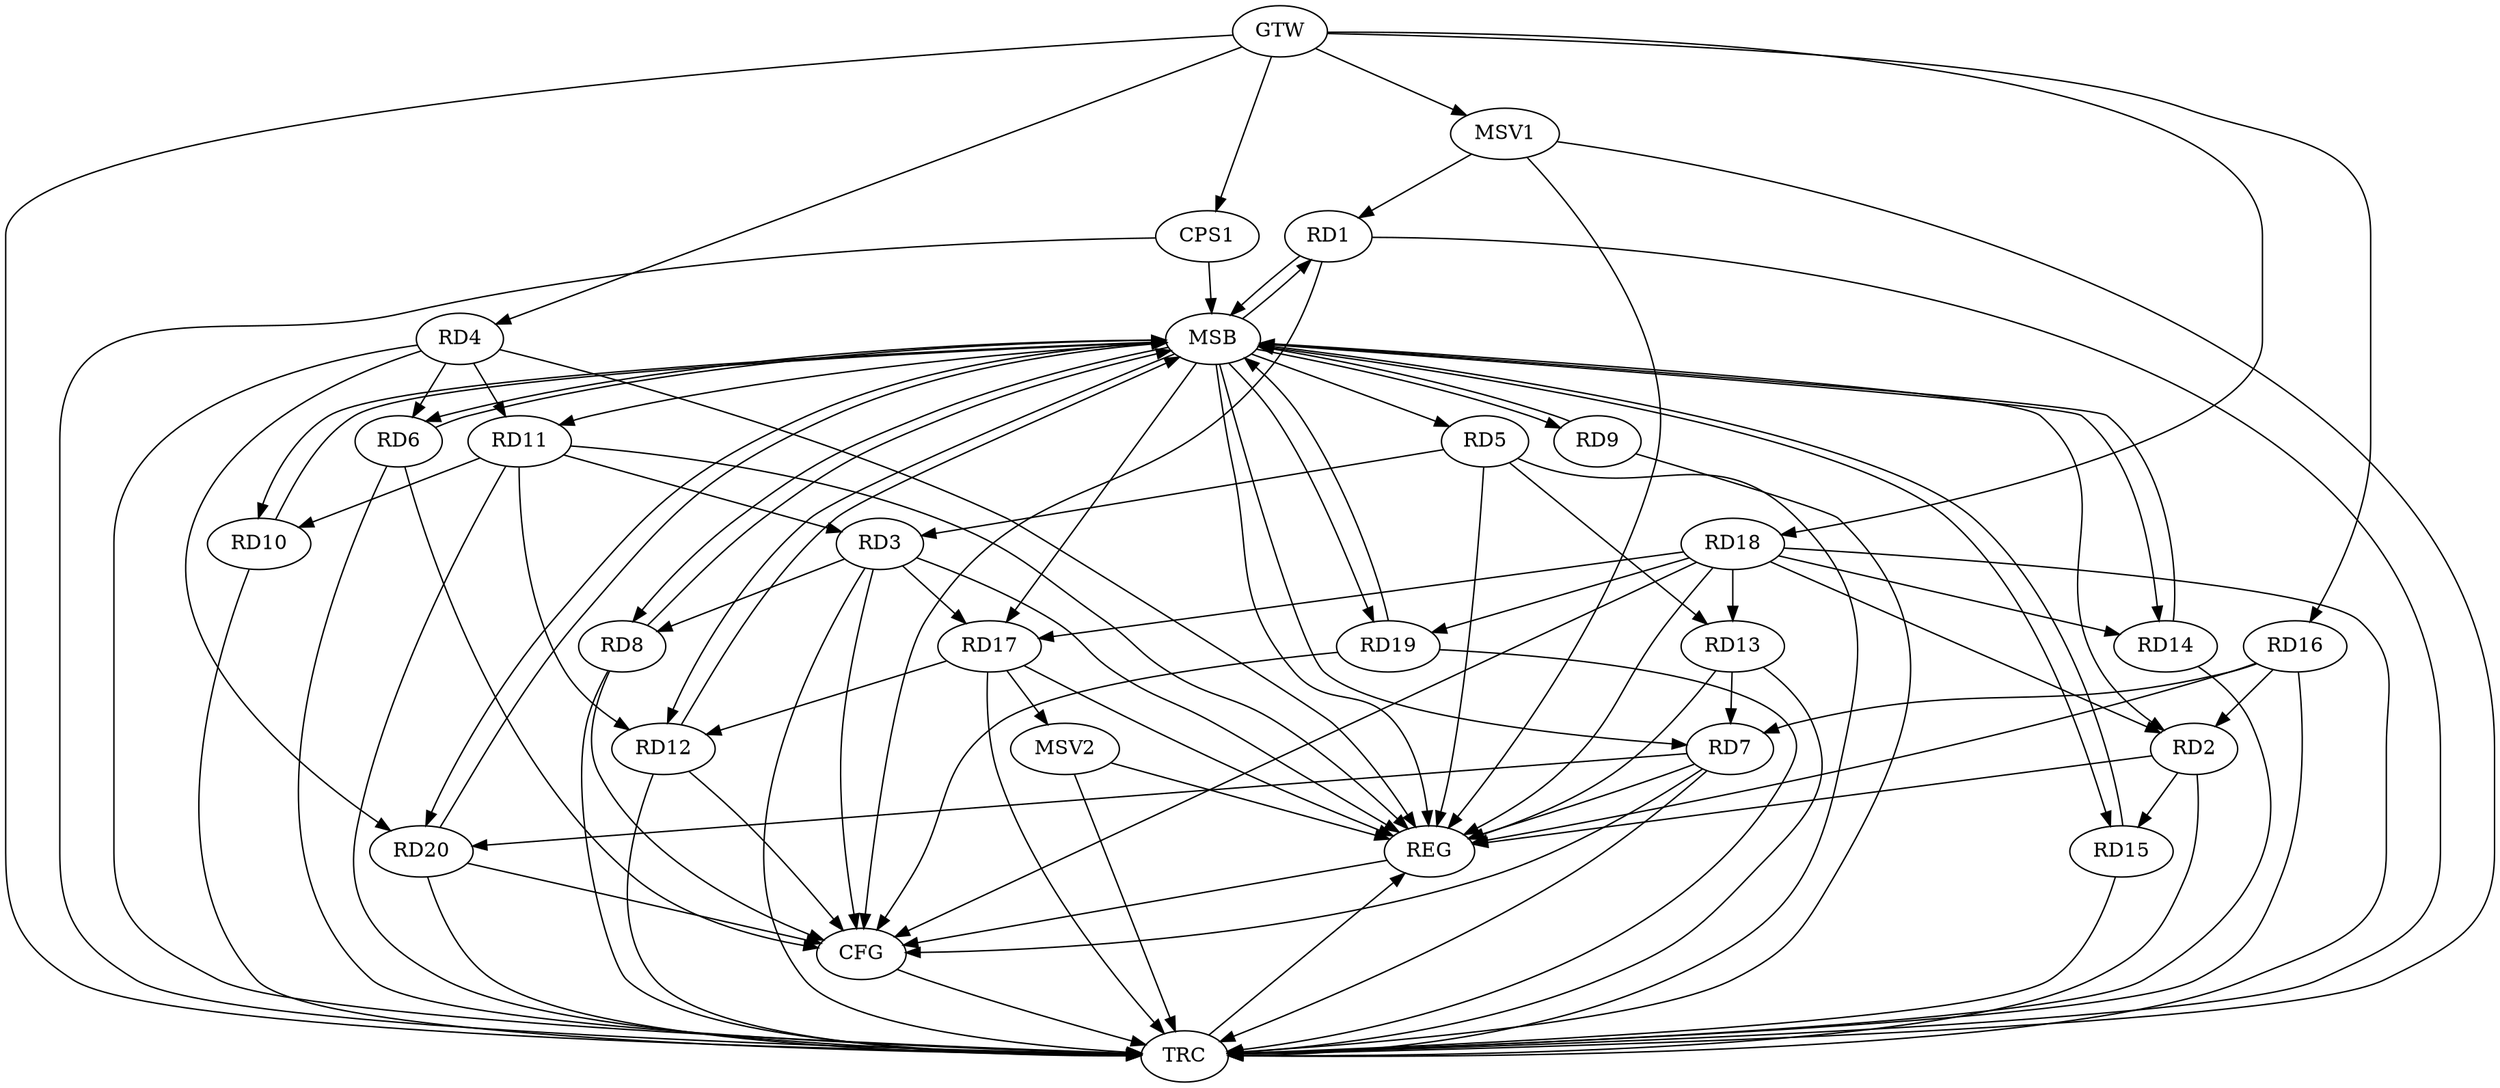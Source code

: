 strict digraph G {
  RD1 [ label="RD1" ];
  RD2 [ label="RD2" ];
  RD3 [ label="RD3" ];
  RD4 [ label="RD4" ];
  RD5 [ label="RD5" ];
  RD6 [ label="RD6" ];
  RD7 [ label="RD7" ];
  RD8 [ label="RD8" ];
  RD9 [ label="RD9" ];
  RD10 [ label="RD10" ];
  RD11 [ label="RD11" ];
  RD12 [ label="RD12" ];
  RD13 [ label="RD13" ];
  RD14 [ label="RD14" ];
  RD15 [ label="RD15" ];
  RD16 [ label="RD16" ];
  RD17 [ label="RD17" ];
  RD18 [ label="RD18" ];
  RD19 [ label="RD19" ];
  RD20 [ label="RD20" ];
  CPS1 [ label="CPS1" ];
  GTW [ label="GTW" ];
  REG [ label="REG" ];
  MSB [ label="MSB" ];
  CFG [ label="CFG" ];
  TRC [ label="TRC" ];
  MSV1 [ label="MSV1" ];
  MSV2 [ label="MSV2" ];
  RD2 -> RD15;
  RD16 -> RD2;
  RD18 -> RD2;
  RD5 -> RD3;
  RD3 -> RD8;
  RD11 -> RD3;
  RD3 -> RD17;
  RD4 -> RD6;
  RD4 -> RD11;
  RD4 -> RD20;
  RD5 -> RD13;
  RD13 -> RD7;
  RD16 -> RD7;
  RD7 -> RD20;
  RD11 -> RD10;
  RD11 -> RD12;
  RD17 -> RD12;
  RD18 -> RD13;
  RD18 -> RD14;
  RD18 -> RD17;
  RD18 -> RD19;
  GTW -> RD4;
  GTW -> RD16;
  GTW -> RD18;
  GTW -> CPS1;
  RD2 -> REG;
  RD3 -> REG;
  RD4 -> REG;
  RD5 -> REG;
  RD7 -> REG;
  RD11 -> REG;
  RD13 -> REG;
  RD16 -> REG;
  RD17 -> REG;
  RD18 -> REG;
  RD1 -> MSB;
  MSB -> RD10;
  MSB -> RD11;
  MSB -> RD14;
  MSB -> REG;
  RD6 -> MSB;
  MSB -> RD5;
  MSB -> RD7;
  MSB -> RD15;
  MSB -> RD17;
  RD8 -> MSB;
  RD9 -> MSB;
  MSB -> RD1;
  MSB -> RD20;
  RD10 -> MSB;
  MSB -> RD12;
  MSB -> RD19;
  RD12 -> MSB;
  MSB -> RD2;
  RD14 -> MSB;
  MSB -> RD6;
  MSB -> RD9;
  RD15 -> MSB;
  MSB -> RD8;
  RD19 -> MSB;
  RD20 -> MSB;
  CPS1 -> MSB;
  RD3 -> CFG;
  RD7 -> CFG;
  RD1 -> CFG;
  RD6 -> CFG;
  RD19 -> CFG;
  RD18 -> CFG;
  RD20 -> CFG;
  RD8 -> CFG;
  RD12 -> CFG;
  REG -> CFG;
  RD1 -> TRC;
  RD2 -> TRC;
  RD3 -> TRC;
  RD4 -> TRC;
  RD5 -> TRC;
  RD6 -> TRC;
  RD7 -> TRC;
  RD8 -> TRC;
  RD9 -> TRC;
  RD10 -> TRC;
  RD11 -> TRC;
  RD12 -> TRC;
  RD13 -> TRC;
  RD14 -> TRC;
  RD15 -> TRC;
  RD16 -> TRC;
  RD17 -> TRC;
  RD18 -> TRC;
  RD19 -> TRC;
  RD20 -> TRC;
  CPS1 -> TRC;
  GTW -> TRC;
  CFG -> TRC;
  TRC -> REG;
  MSV1 -> RD1;
  GTW -> MSV1;
  MSV1 -> REG;
  MSV1 -> TRC;
  RD17 -> MSV2;
  MSV2 -> REG;
  MSV2 -> TRC;
}
